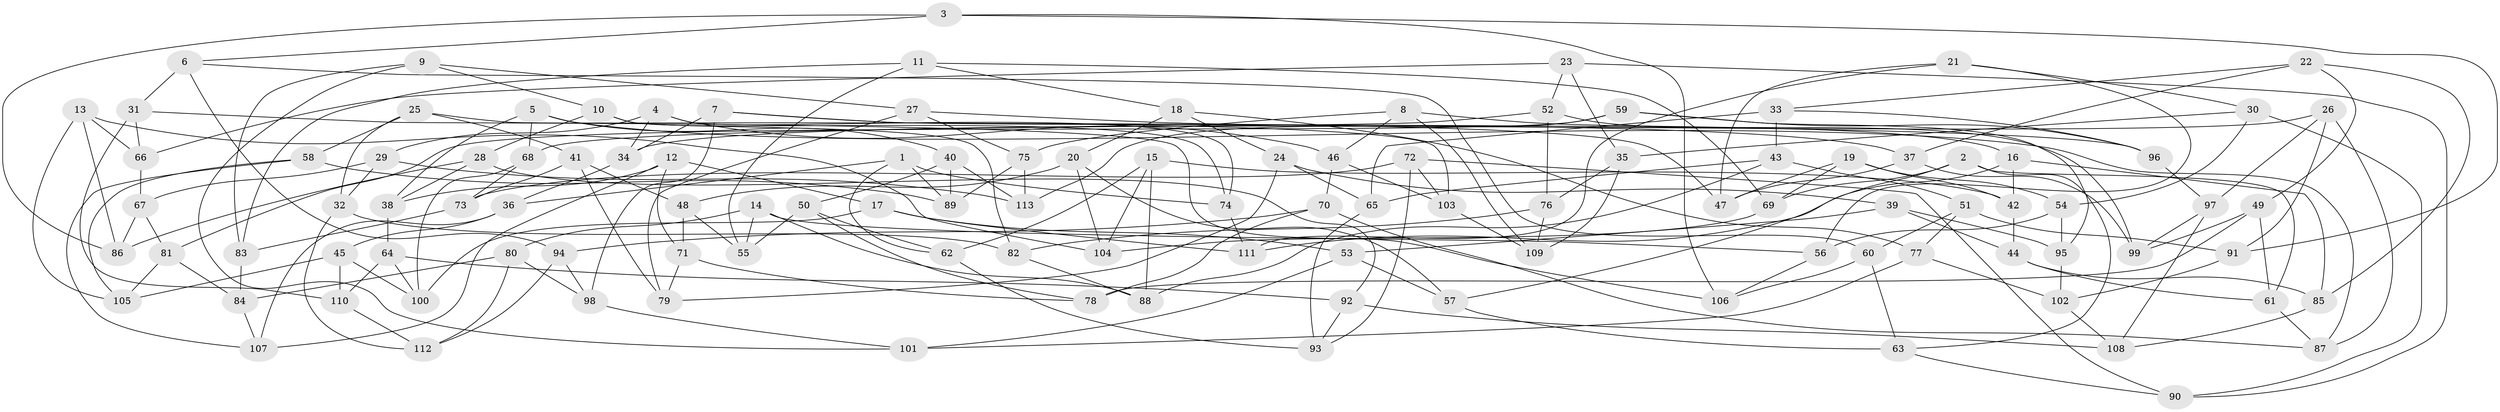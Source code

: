 // coarse degree distribution, {6: 0.5507246376811594, 5: 0.08695652173913043, 4: 0.3333333333333333, 3: 0.028985507246376812}
// Generated by graph-tools (version 1.1) at 2025/24/03/03/25 07:24:24]
// undirected, 113 vertices, 226 edges
graph export_dot {
graph [start="1"]
  node [color=gray90,style=filled];
  1;
  2;
  3;
  4;
  5;
  6;
  7;
  8;
  9;
  10;
  11;
  12;
  13;
  14;
  15;
  16;
  17;
  18;
  19;
  20;
  21;
  22;
  23;
  24;
  25;
  26;
  27;
  28;
  29;
  30;
  31;
  32;
  33;
  34;
  35;
  36;
  37;
  38;
  39;
  40;
  41;
  42;
  43;
  44;
  45;
  46;
  47;
  48;
  49;
  50;
  51;
  52;
  53;
  54;
  55;
  56;
  57;
  58;
  59;
  60;
  61;
  62;
  63;
  64;
  65;
  66;
  67;
  68;
  69;
  70;
  71;
  72;
  73;
  74;
  75;
  76;
  77;
  78;
  79;
  80;
  81;
  82;
  83;
  84;
  85;
  86;
  87;
  88;
  89;
  90;
  91;
  92;
  93;
  94;
  95;
  96;
  97;
  98;
  99;
  100;
  101;
  102;
  103;
  104;
  105;
  106;
  107;
  108;
  109;
  110;
  111;
  112;
  113;
  1 -- 74;
  1 -- 36;
  1 -- 89;
  1 -- 62;
  2 -- 63;
  2 -- 61;
  2 -- 57;
  2 -- 69;
  3 -- 6;
  3 -- 91;
  3 -- 106;
  3 -- 86;
  4 -- 34;
  4 -- 29;
  4 -- 46;
  4 -- 74;
  5 -- 40;
  5 -- 68;
  5 -- 38;
  5 -- 87;
  6 -- 60;
  6 -- 94;
  6 -- 31;
  7 -- 96;
  7 -- 34;
  7 -- 47;
  7 -- 98;
  8 -- 46;
  8 -- 109;
  8 -- 16;
  8 -- 75;
  9 -- 10;
  9 -- 27;
  9 -- 83;
  9 -- 101;
  10 -- 82;
  10 -- 74;
  10 -- 28;
  11 -- 18;
  11 -- 83;
  11 -- 69;
  11 -- 55;
  12 -- 107;
  12 -- 38;
  12 -- 17;
  12 -- 71;
  13 -- 66;
  13 -- 86;
  13 -- 104;
  13 -- 105;
  14 -- 88;
  14 -- 80;
  14 -- 55;
  14 -- 56;
  15 -- 104;
  15 -- 88;
  15 -- 42;
  15 -- 62;
  16 -- 85;
  16 -- 111;
  16 -- 42;
  17 -- 111;
  17 -- 100;
  17 -- 53;
  18 -- 77;
  18 -- 24;
  18 -- 20;
  19 -- 42;
  19 -- 47;
  19 -- 69;
  19 -- 54;
  20 -- 104;
  20 -- 57;
  20 -- 48;
  21 -- 30;
  21 -- 56;
  21 -- 47;
  21 -- 111;
  22 -- 37;
  22 -- 49;
  22 -- 85;
  22 -- 33;
  23 -- 35;
  23 -- 66;
  23 -- 90;
  23 -- 52;
  24 -- 79;
  24 -- 39;
  24 -- 65;
  25 -- 41;
  25 -- 32;
  25 -- 58;
  25 -- 103;
  26 -- 87;
  26 -- 91;
  26 -- 97;
  26 -- 34;
  27 -- 79;
  27 -- 37;
  27 -- 75;
  28 -- 38;
  28 -- 86;
  28 -- 92;
  29 -- 67;
  29 -- 113;
  29 -- 32;
  30 -- 35;
  30 -- 90;
  30 -- 54;
  31 -- 106;
  31 -- 110;
  31 -- 66;
  32 -- 112;
  32 -- 82;
  33 -- 96;
  33 -- 65;
  33 -- 43;
  34 -- 36;
  35 -- 76;
  35 -- 109;
  36 -- 45;
  36 -- 107;
  37 -- 99;
  37 -- 47;
  38 -- 64;
  39 -- 44;
  39 -- 95;
  39 -- 53;
  40 -- 113;
  40 -- 89;
  40 -- 50;
  41 -- 73;
  41 -- 48;
  41 -- 79;
  42 -- 44;
  43 -- 65;
  43 -- 88;
  43 -- 51;
  44 -- 85;
  44 -- 61;
  45 -- 110;
  45 -- 100;
  45 -- 105;
  46 -- 70;
  46 -- 103;
  48 -- 55;
  48 -- 71;
  49 -- 99;
  49 -- 61;
  49 -- 78;
  50 -- 78;
  50 -- 62;
  50 -- 55;
  51 -- 77;
  51 -- 91;
  51 -- 60;
  52 -- 99;
  52 -- 76;
  52 -- 68;
  53 -- 101;
  53 -- 57;
  54 -- 56;
  54 -- 95;
  56 -- 106;
  57 -- 63;
  58 -- 105;
  58 -- 107;
  58 -- 89;
  59 -- 96;
  59 -- 81;
  59 -- 113;
  59 -- 95;
  60 -- 63;
  60 -- 106;
  61 -- 87;
  62 -- 93;
  63 -- 90;
  64 -- 100;
  64 -- 110;
  64 -- 92;
  65 -- 93;
  66 -- 67;
  67 -- 86;
  67 -- 81;
  68 -- 100;
  68 -- 73;
  69 -- 104;
  70 -- 94;
  70 -- 78;
  70 -- 87;
  71 -- 78;
  71 -- 79;
  72 -- 73;
  72 -- 93;
  72 -- 90;
  72 -- 103;
  73 -- 83;
  74 -- 111;
  75 -- 113;
  75 -- 89;
  76 -- 82;
  76 -- 109;
  77 -- 101;
  77 -- 102;
  80 -- 98;
  80 -- 112;
  80 -- 84;
  81 -- 105;
  81 -- 84;
  82 -- 88;
  83 -- 84;
  84 -- 107;
  85 -- 108;
  91 -- 102;
  92 -- 93;
  92 -- 108;
  94 -- 112;
  94 -- 98;
  95 -- 102;
  96 -- 97;
  97 -- 108;
  97 -- 99;
  98 -- 101;
  102 -- 108;
  103 -- 109;
  110 -- 112;
}
